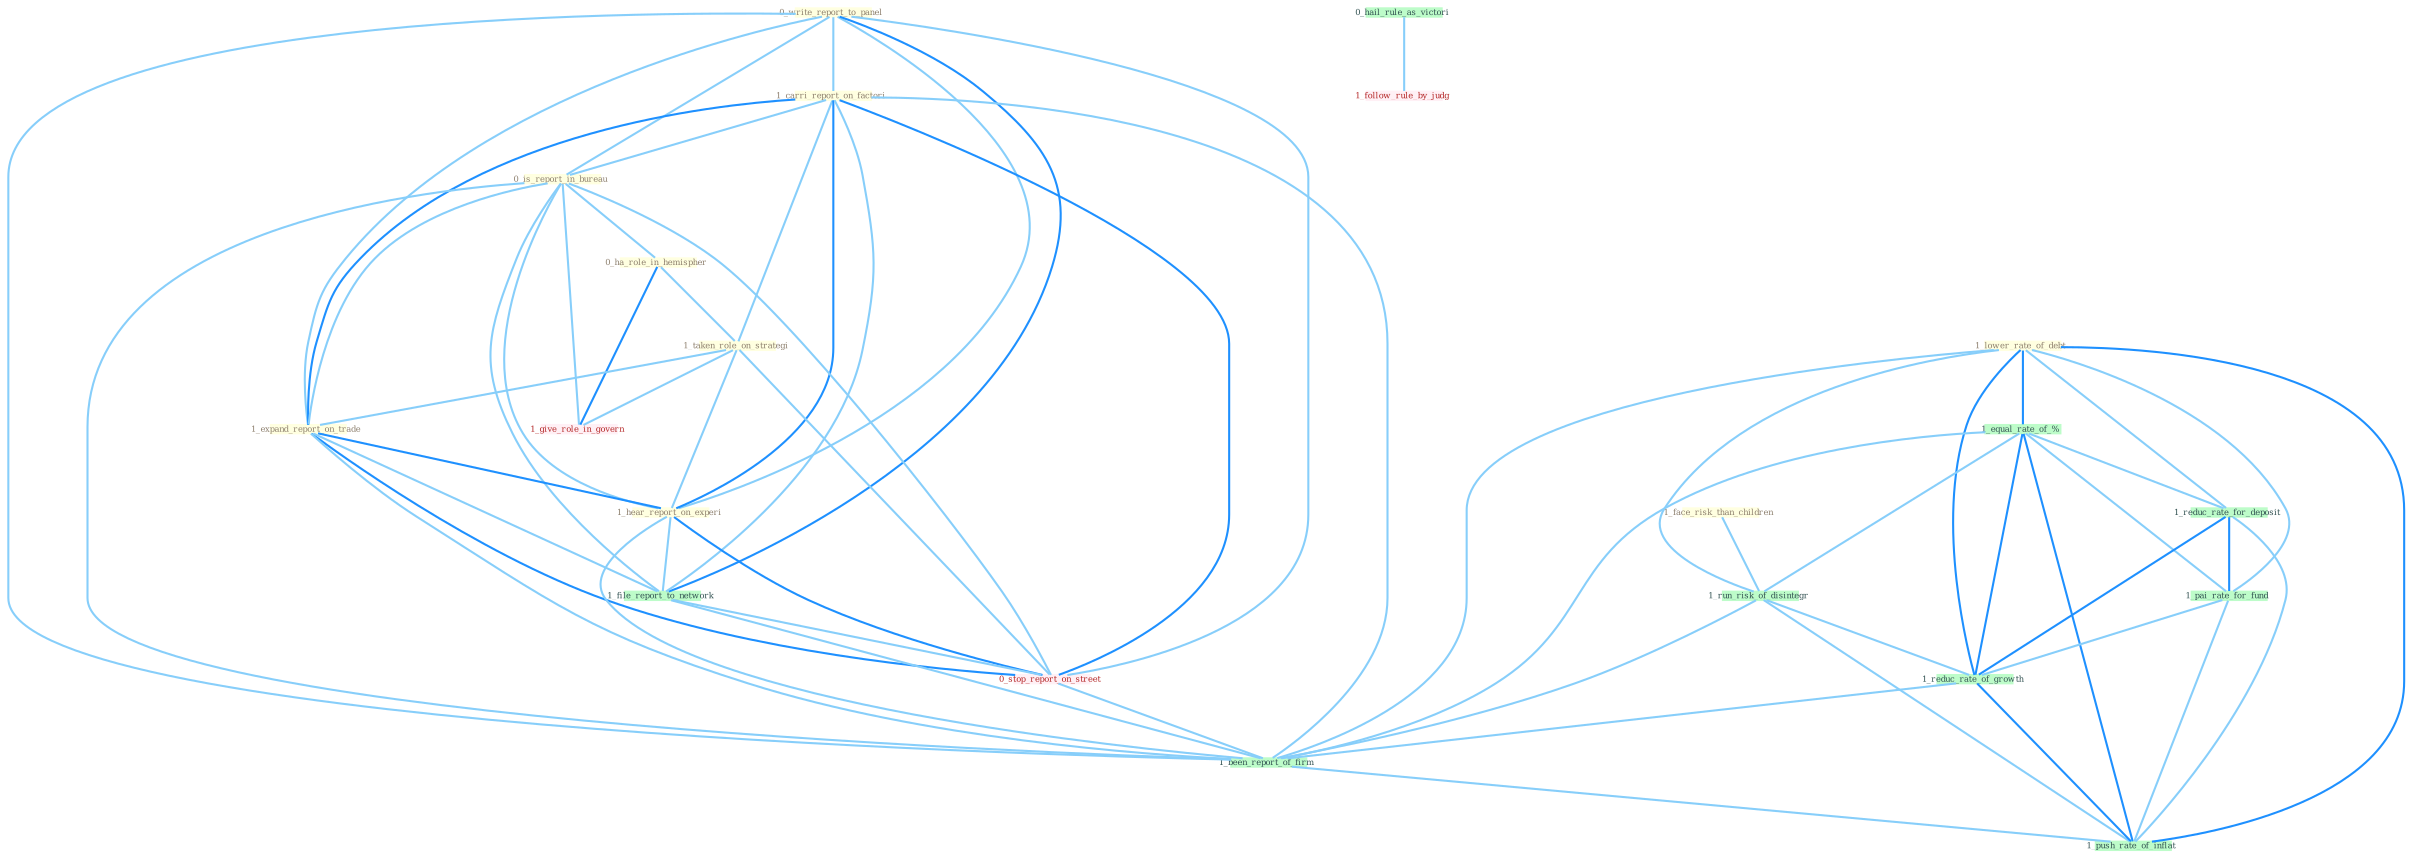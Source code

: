 Graph G{ 
    node
    [shape=polygon,style=filled,width=.5,height=.06,color="#BDFCC9",fixedsize=true,fontsize=4,
    fontcolor="#2f4f4f"];
    {node
    [color="#ffffe0", fontcolor="#8b7d6b"] "0_write_report_to_panel " "1_lower_rate_of_debt " "1_carri_report_on_factori " "1_face_risk_than_children " "0_is_report_in_bureau " "0_ha_role_in_hemispher " "1_taken_role_on_strategi " "1_expand_report_on_trade " "1_hear_report_on_experi "}
{node [color="#fff0f5", fontcolor="#b22222"] "0_stop_report_on_street " "1_give_role_in_govern " "1_follow_rule_by_judg "}
edge [color="#B0E2FF"];

	"0_write_report_to_panel " -- "1_carri_report_on_factori " [w="1", color="#87cefa" ];
	"0_write_report_to_panel " -- "0_is_report_in_bureau " [w="1", color="#87cefa" ];
	"0_write_report_to_panel " -- "1_expand_report_on_trade " [w="1", color="#87cefa" ];
	"0_write_report_to_panel " -- "1_hear_report_on_experi " [w="1", color="#87cefa" ];
	"0_write_report_to_panel " -- "1_file_report_to_network " [w="2", color="#1e90ff" , len=0.8];
	"0_write_report_to_panel " -- "0_stop_report_on_street " [w="1", color="#87cefa" ];
	"0_write_report_to_panel " -- "1_been_report_of_firm " [w="1", color="#87cefa" ];
	"1_lower_rate_of_debt " -- "1_equal_rate_of_% " [w="2", color="#1e90ff" , len=0.8];
	"1_lower_rate_of_debt " -- "1_reduc_rate_for_deposit " [w="1", color="#87cefa" ];
	"1_lower_rate_of_debt " -- "1_pai_rate_for_fund " [w="1", color="#87cefa" ];
	"1_lower_rate_of_debt " -- "1_run_risk_of_disintegr " [w="1", color="#87cefa" ];
	"1_lower_rate_of_debt " -- "1_reduc_rate_of_growth " [w="2", color="#1e90ff" , len=0.8];
	"1_lower_rate_of_debt " -- "1_been_report_of_firm " [w="1", color="#87cefa" ];
	"1_lower_rate_of_debt " -- "1_push_rate_of_inflat " [w="2", color="#1e90ff" , len=0.8];
	"1_carri_report_on_factori " -- "0_is_report_in_bureau " [w="1", color="#87cefa" ];
	"1_carri_report_on_factori " -- "1_taken_role_on_strategi " [w="1", color="#87cefa" ];
	"1_carri_report_on_factori " -- "1_expand_report_on_trade " [w="2", color="#1e90ff" , len=0.8];
	"1_carri_report_on_factori " -- "1_hear_report_on_experi " [w="2", color="#1e90ff" , len=0.8];
	"1_carri_report_on_factori " -- "1_file_report_to_network " [w="1", color="#87cefa" ];
	"1_carri_report_on_factori " -- "0_stop_report_on_street " [w="2", color="#1e90ff" , len=0.8];
	"1_carri_report_on_factori " -- "1_been_report_of_firm " [w="1", color="#87cefa" ];
	"1_face_risk_than_children " -- "1_run_risk_of_disintegr " [w="1", color="#87cefa" ];
	"0_is_report_in_bureau " -- "0_ha_role_in_hemispher " [w="1", color="#87cefa" ];
	"0_is_report_in_bureau " -- "1_expand_report_on_trade " [w="1", color="#87cefa" ];
	"0_is_report_in_bureau " -- "1_hear_report_on_experi " [w="1", color="#87cefa" ];
	"0_is_report_in_bureau " -- "1_file_report_to_network " [w="1", color="#87cefa" ];
	"0_is_report_in_bureau " -- "0_stop_report_on_street " [w="1", color="#87cefa" ];
	"0_is_report_in_bureau " -- "1_give_role_in_govern " [w="1", color="#87cefa" ];
	"0_is_report_in_bureau " -- "1_been_report_of_firm " [w="1", color="#87cefa" ];
	"0_ha_role_in_hemispher " -- "1_taken_role_on_strategi " [w="1", color="#87cefa" ];
	"0_ha_role_in_hemispher " -- "1_give_role_in_govern " [w="2", color="#1e90ff" , len=0.8];
	"1_taken_role_on_strategi " -- "1_expand_report_on_trade " [w="1", color="#87cefa" ];
	"1_taken_role_on_strategi " -- "1_hear_report_on_experi " [w="1", color="#87cefa" ];
	"1_taken_role_on_strategi " -- "0_stop_report_on_street " [w="1", color="#87cefa" ];
	"1_taken_role_on_strategi " -- "1_give_role_in_govern " [w="1", color="#87cefa" ];
	"1_expand_report_on_trade " -- "1_hear_report_on_experi " [w="2", color="#1e90ff" , len=0.8];
	"1_expand_report_on_trade " -- "1_file_report_to_network " [w="1", color="#87cefa" ];
	"1_expand_report_on_trade " -- "0_stop_report_on_street " [w="2", color="#1e90ff" , len=0.8];
	"1_expand_report_on_trade " -- "1_been_report_of_firm " [w="1", color="#87cefa" ];
	"1_hear_report_on_experi " -- "1_file_report_to_network " [w="1", color="#87cefa" ];
	"1_hear_report_on_experi " -- "0_stop_report_on_street " [w="2", color="#1e90ff" , len=0.8];
	"1_hear_report_on_experi " -- "1_been_report_of_firm " [w="1", color="#87cefa" ];
	"1_file_report_to_network " -- "0_stop_report_on_street " [w="1", color="#87cefa" ];
	"1_file_report_to_network " -- "1_been_report_of_firm " [w="1", color="#87cefa" ];
	"1_equal_rate_of_% " -- "1_reduc_rate_for_deposit " [w="1", color="#87cefa" ];
	"1_equal_rate_of_% " -- "1_pai_rate_for_fund " [w="1", color="#87cefa" ];
	"1_equal_rate_of_% " -- "1_run_risk_of_disintegr " [w="1", color="#87cefa" ];
	"1_equal_rate_of_% " -- "1_reduc_rate_of_growth " [w="2", color="#1e90ff" , len=0.8];
	"1_equal_rate_of_% " -- "1_been_report_of_firm " [w="1", color="#87cefa" ];
	"1_equal_rate_of_% " -- "1_push_rate_of_inflat " [w="2", color="#1e90ff" , len=0.8];
	"0_stop_report_on_street " -- "1_been_report_of_firm " [w="1", color="#87cefa" ];
	"1_reduc_rate_for_deposit " -- "1_pai_rate_for_fund " [w="2", color="#1e90ff" , len=0.8];
	"1_reduc_rate_for_deposit " -- "1_reduc_rate_of_growth " [w="2", color="#1e90ff" , len=0.8];
	"1_reduc_rate_for_deposit " -- "1_push_rate_of_inflat " [w="1", color="#87cefa" ];
	"1_pai_rate_for_fund " -- "1_reduc_rate_of_growth " [w="1", color="#87cefa" ];
	"1_pai_rate_for_fund " -- "1_push_rate_of_inflat " [w="1", color="#87cefa" ];
	"0_hail_rule_as_victori " -- "1_follow_rule_by_judg " [w="1", color="#87cefa" ];
	"1_run_risk_of_disintegr " -- "1_reduc_rate_of_growth " [w="1", color="#87cefa" ];
	"1_run_risk_of_disintegr " -- "1_been_report_of_firm " [w="1", color="#87cefa" ];
	"1_run_risk_of_disintegr " -- "1_push_rate_of_inflat " [w="1", color="#87cefa" ];
	"1_reduc_rate_of_growth " -- "1_been_report_of_firm " [w="1", color="#87cefa" ];
	"1_reduc_rate_of_growth " -- "1_push_rate_of_inflat " [w="2", color="#1e90ff" , len=0.8];
	"1_been_report_of_firm " -- "1_push_rate_of_inflat " [w="1", color="#87cefa" ];
}